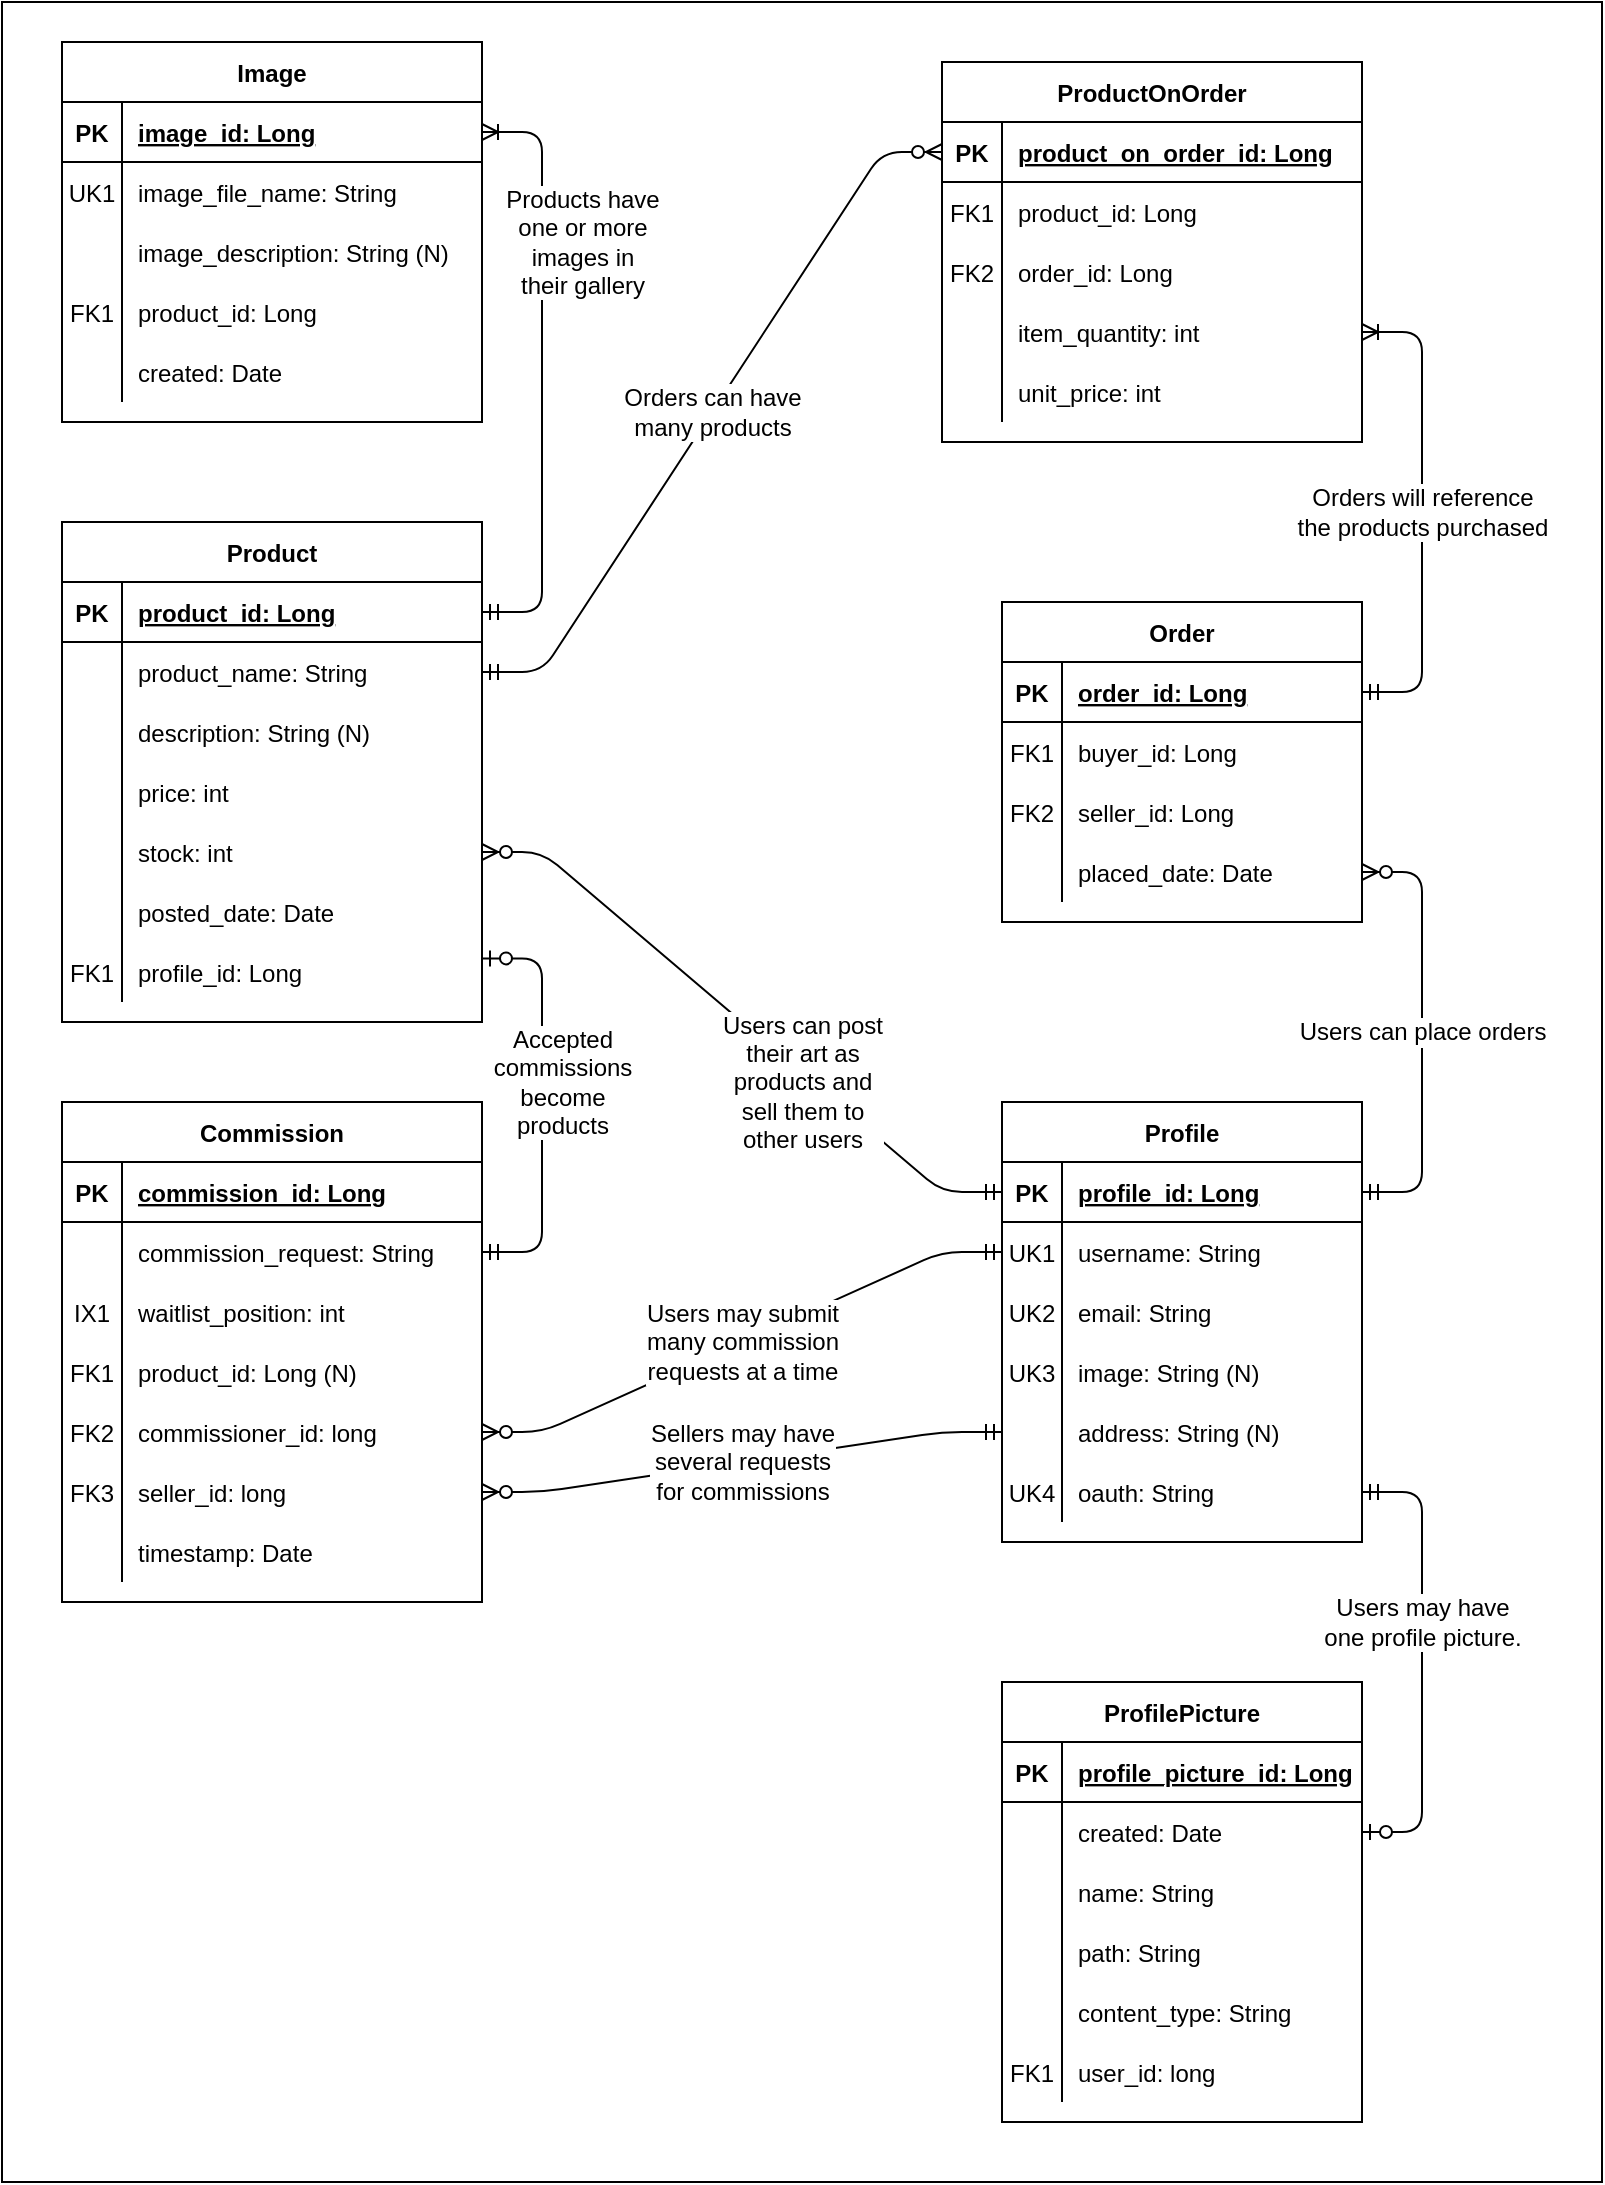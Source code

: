 <mxfile version="13.10.8" type="device"><diagram id="R2lEEEUBdFMjLlhIrx00" name="Page-1"><mxGraphModel dx="-150" dy="1879" grid="1" gridSize="10" guides="1" tooltips="1" connect="1" arrows="1" fold="1" page="1" pageScale="1" pageWidth="850" pageHeight="1100" math="0" shadow="0" extFonts="Permanent Marker^https://fonts.googleapis.com/css?family=Permanent+Marker"><root><mxCell id="0"/><mxCell id="1" parent="0"/><mxCell id="XeQUEniWbdZxxyKvt_oI-1" value="" style="rounded=0;whiteSpace=wrap;html=1;" parent="1" vertex="1"><mxGeometry x="2000" y="-40" width="800" height="1090" as="geometry"/></mxCell><mxCell id="XeQUEniWbdZxxyKvt_oI-2" value="Users can place orders" style="edgeStyle=entityRelationEdgeStyle;fontSize=12;html=1;endArrow=ERzeroToMany;startArrow=ERmandOne;exitX=1;exitY=0.5;exitDx=0;exitDy=0;entryX=1;entryY=0.5;entryDx=0;entryDy=0;" parent="1" source="XeQUEniWbdZxxyKvt_oI-36" target="XeQUEniWbdZxxyKvt_oI-32" edge="1"><mxGeometry width="100" height="100" relative="1" as="geometry"><mxPoint x="2610" y="380" as="sourcePoint"/><mxPoint x="2560" y="395" as="targetPoint"/></mxGeometry></mxCell><mxCell id="XeQUEniWbdZxxyKvt_oI-3" value="Users can post&lt;br&gt;their art as&lt;br&gt;products and&lt;br&gt;sell them to&lt;br&gt;other users" style="edgeStyle=entityRelationEdgeStyle;fontSize=12;html=1;endArrow=ERzeroToMany;startArrow=ERmandOne;exitX=0;exitY=0.5;exitDx=0;exitDy=0;entryX=1;entryY=0.5;entryDx=0;entryDy=0;" parent="1" source="XeQUEniWbdZxxyKvt_oI-36" target="XeQUEniWbdZxxyKvt_oI-70" edge="1"><mxGeometry x="-0.262" y="3" width="100" height="100" relative="1" as="geometry"><mxPoint x="2450" y="530" as="sourcePoint"/><mxPoint x="2270" y="245" as="targetPoint"/><mxPoint as="offset"/></mxGeometry></mxCell><mxCell id="XeQUEniWbdZxxyKvt_oI-6" value="Orders will reference&lt;br&gt;the products purchased" style="edgeStyle=entityRelationEdgeStyle;fontSize=12;html=1;endArrow=ERoneToMany;entryX=1;entryY=0.5;entryDx=0;entryDy=0;exitX=1;exitY=0.5;exitDx=0;exitDy=0;startArrow=ERmandOne;startFill=0;" parent="1" source="XeQUEniWbdZxxyKvt_oI-26" target="XeQUEniWbdZxxyKvt_oI-19" edge="1"><mxGeometry width="100" height="100" relative="1" as="geometry"><mxPoint x="2720" y="115" as="sourcePoint"/><mxPoint x="2620" y="-95" as="targetPoint"/></mxGeometry></mxCell><mxCell id="XeQUEniWbdZxxyKvt_oI-7" value="Products have&lt;br&gt;one or more&lt;br&gt;images in&lt;br&gt;their gallery" style="edgeStyle=entityRelationEdgeStyle;fontSize=12;html=1;endArrow=ERoneToMany;startArrow=ERmandOne;exitX=1;exitY=0.5;exitDx=0;exitDy=0;entryX=1;entryY=0.5;entryDx=0;entryDy=0;" parent="1" source="XeQUEniWbdZxxyKvt_oI-58" target="XeQUEniWbdZxxyKvt_oI-99" edge="1"><mxGeometry x="0.433" y="-20" width="100" height="100" relative="1" as="geometry"><mxPoint x="2300" y="40" as="sourcePoint"/><mxPoint x="2400" y="-60" as="targetPoint"/><mxPoint as="offset"/></mxGeometry></mxCell><mxCell id="XeQUEniWbdZxxyKvt_oI-9" value="ProductOnOrder" style="shape=table;startSize=30;container=1;collapsible=1;childLayout=tableLayout;fixedRows=1;rowLines=0;fontStyle=1;align=center;resizeLast=1;" parent="1" vertex="1"><mxGeometry x="2470" y="-10" width="210" height="190" as="geometry"/></mxCell><mxCell id="XeQUEniWbdZxxyKvt_oI-10" value="" style="shape=partialRectangle;collapsible=0;dropTarget=0;pointerEvents=0;fillColor=none;top=0;left=0;bottom=1;right=0;points=[[0,0.5],[1,0.5]];portConstraint=eastwest;" parent="XeQUEniWbdZxxyKvt_oI-9" vertex="1"><mxGeometry y="30" width="210" height="30" as="geometry"/></mxCell><mxCell id="XeQUEniWbdZxxyKvt_oI-11" value="PK" style="shape=partialRectangle;connectable=0;fillColor=none;top=0;left=0;bottom=0;right=0;fontStyle=1;overflow=hidden;" parent="XeQUEniWbdZxxyKvt_oI-10" vertex="1"><mxGeometry width="30" height="30" as="geometry"/></mxCell><mxCell id="XeQUEniWbdZxxyKvt_oI-12" value="product_on_order_id: Long" style="shape=partialRectangle;connectable=0;fillColor=none;top=0;left=0;bottom=0;right=0;align=left;spacingLeft=6;fontStyle=5;overflow=hidden;" parent="XeQUEniWbdZxxyKvt_oI-10" vertex="1"><mxGeometry x="30" width="180" height="30" as="geometry"/></mxCell><mxCell id="XeQUEniWbdZxxyKvt_oI-13" value="" style="shape=partialRectangle;collapsible=0;dropTarget=0;pointerEvents=0;fillColor=none;top=0;left=0;bottom=0;right=0;points=[[0,0.5],[1,0.5]];portConstraint=eastwest;" parent="XeQUEniWbdZxxyKvt_oI-9" vertex="1"><mxGeometry y="60" width="210" height="30" as="geometry"/></mxCell><mxCell id="XeQUEniWbdZxxyKvt_oI-14" value="FK1" style="shape=partialRectangle;connectable=0;fillColor=none;top=0;left=0;bottom=0;right=0;editable=1;overflow=hidden;" parent="XeQUEniWbdZxxyKvt_oI-13" vertex="1"><mxGeometry width="30" height="30" as="geometry"/></mxCell><mxCell id="XeQUEniWbdZxxyKvt_oI-15" value="product_id: Long" style="shape=partialRectangle;connectable=0;fillColor=none;top=0;left=0;bottom=0;right=0;align=left;spacingLeft=6;overflow=hidden;" parent="XeQUEniWbdZxxyKvt_oI-13" vertex="1"><mxGeometry x="30" width="180" height="30" as="geometry"/></mxCell><mxCell id="XeQUEniWbdZxxyKvt_oI-16" value="" style="shape=partialRectangle;collapsible=0;dropTarget=0;pointerEvents=0;fillColor=none;top=0;left=0;bottom=0;right=0;points=[[0,0.5],[1,0.5]];portConstraint=eastwest;" parent="XeQUEniWbdZxxyKvt_oI-9" vertex="1"><mxGeometry y="90" width="210" height="30" as="geometry"/></mxCell><mxCell id="XeQUEniWbdZxxyKvt_oI-17" value="FK2" style="shape=partialRectangle;connectable=0;fillColor=none;top=0;left=0;bottom=0;right=0;editable=1;overflow=hidden;" parent="XeQUEniWbdZxxyKvt_oI-16" vertex="1"><mxGeometry width="30" height="30" as="geometry"/></mxCell><mxCell id="XeQUEniWbdZxxyKvt_oI-18" value="order_id: Long" style="shape=partialRectangle;connectable=0;fillColor=none;top=0;left=0;bottom=0;right=0;align=left;spacingLeft=6;overflow=hidden;" parent="XeQUEniWbdZxxyKvt_oI-16" vertex="1"><mxGeometry x="30" width="180" height="30" as="geometry"/></mxCell><mxCell id="XeQUEniWbdZxxyKvt_oI-19" value="" style="shape=partialRectangle;collapsible=0;dropTarget=0;pointerEvents=0;fillColor=none;top=0;left=0;bottom=0;right=0;points=[[0,0.5],[1,0.5]];portConstraint=eastwest;" parent="XeQUEniWbdZxxyKvt_oI-9" vertex="1"><mxGeometry y="120" width="210" height="30" as="geometry"/></mxCell><mxCell id="XeQUEniWbdZxxyKvt_oI-20" value="" style="shape=partialRectangle;connectable=0;fillColor=none;top=0;left=0;bottom=0;right=0;editable=1;overflow=hidden;" parent="XeQUEniWbdZxxyKvt_oI-19" vertex="1"><mxGeometry width="30" height="30" as="geometry"/></mxCell><mxCell id="XeQUEniWbdZxxyKvt_oI-21" value="item_quantity: int" style="shape=partialRectangle;connectable=0;fillColor=none;top=0;left=0;bottom=0;right=0;align=left;spacingLeft=6;overflow=hidden;" parent="XeQUEniWbdZxxyKvt_oI-19" vertex="1"><mxGeometry x="30" width="180" height="30" as="geometry"/></mxCell><mxCell id="XeQUEniWbdZxxyKvt_oI-22" value="" style="shape=partialRectangle;collapsible=0;dropTarget=0;pointerEvents=0;fillColor=none;top=0;left=0;bottom=0;right=0;points=[[0,0.5],[1,0.5]];portConstraint=eastwest;" parent="XeQUEniWbdZxxyKvt_oI-9" vertex="1"><mxGeometry y="150" width="210" height="30" as="geometry"/></mxCell><mxCell id="XeQUEniWbdZxxyKvt_oI-23" value="" style="shape=partialRectangle;connectable=0;fillColor=none;top=0;left=0;bottom=0;right=0;editable=1;overflow=hidden;" parent="XeQUEniWbdZxxyKvt_oI-22" vertex="1"><mxGeometry width="30" height="30" as="geometry"/></mxCell><mxCell id="XeQUEniWbdZxxyKvt_oI-24" value="unit_price: int" style="shape=partialRectangle;connectable=0;fillColor=none;top=0;left=0;bottom=0;right=0;align=left;spacingLeft=6;overflow=hidden;" parent="XeQUEniWbdZxxyKvt_oI-22" vertex="1"><mxGeometry x="30" width="180" height="30" as="geometry"/></mxCell><mxCell id="XeQUEniWbdZxxyKvt_oI-25" value="Order" style="shape=table;startSize=30;container=1;collapsible=1;childLayout=tableLayout;fixedRows=1;rowLines=0;fontStyle=1;align=center;resizeLast=1;" parent="1" vertex="1"><mxGeometry x="2500" y="260" width="180" height="160" as="geometry"/></mxCell><mxCell id="XeQUEniWbdZxxyKvt_oI-26" value="" style="shape=partialRectangle;collapsible=0;dropTarget=0;pointerEvents=0;fillColor=none;top=0;left=0;bottom=1;right=0;points=[[0,0.5],[1,0.5]];portConstraint=eastwest;" parent="XeQUEniWbdZxxyKvt_oI-25" vertex="1"><mxGeometry y="30" width="180" height="30" as="geometry"/></mxCell><mxCell id="XeQUEniWbdZxxyKvt_oI-27" value="PK" style="shape=partialRectangle;connectable=0;fillColor=none;top=0;left=0;bottom=0;right=0;fontStyle=1;overflow=hidden;" parent="XeQUEniWbdZxxyKvt_oI-26" vertex="1"><mxGeometry width="30" height="30" as="geometry"/></mxCell><mxCell id="XeQUEniWbdZxxyKvt_oI-28" value="order_id: Long" style="shape=partialRectangle;connectable=0;fillColor=none;top=0;left=0;bottom=0;right=0;align=left;spacingLeft=6;fontStyle=5;overflow=hidden;" parent="XeQUEniWbdZxxyKvt_oI-26" vertex="1"><mxGeometry x="30" width="150" height="30" as="geometry"/></mxCell><mxCell id="XeQUEniWbdZxxyKvt_oI-29" value="" style="shape=partialRectangle;collapsible=0;dropTarget=0;pointerEvents=0;fillColor=none;top=0;left=0;bottom=0;right=0;points=[[0,0.5],[1,0.5]];portConstraint=eastwest;" parent="XeQUEniWbdZxxyKvt_oI-25" vertex="1"><mxGeometry y="60" width="180" height="30" as="geometry"/></mxCell><mxCell id="XeQUEniWbdZxxyKvt_oI-30" value="FK1" style="shape=partialRectangle;connectable=0;fillColor=none;top=0;left=0;bottom=0;right=0;editable=1;overflow=hidden;" parent="XeQUEniWbdZxxyKvt_oI-29" vertex="1"><mxGeometry width="30" height="30" as="geometry"/></mxCell><mxCell id="XeQUEniWbdZxxyKvt_oI-31" value="buyer_id: Long" style="shape=partialRectangle;connectable=0;fillColor=none;top=0;left=0;bottom=0;right=0;align=left;spacingLeft=6;overflow=hidden;" parent="XeQUEniWbdZxxyKvt_oI-29" vertex="1"><mxGeometry x="30" width="150" height="30" as="geometry"/></mxCell><mxCell id="cQWK0lo0YG0EnKL_IOin-21" value="" style="shape=partialRectangle;collapsible=0;dropTarget=0;pointerEvents=0;fillColor=none;top=0;left=0;bottom=0;right=0;points=[[0,0.5],[1,0.5]];portConstraint=eastwest;" vertex="1" parent="XeQUEniWbdZxxyKvt_oI-25"><mxGeometry y="90" width="180" height="30" as="geometry"/></mxCell><mxCell id="cQWK0lo0YG0EnKL_IOin-22" value="FK2" style="shape=partialRectangle;connectable=0;fillColor=none;top=0;left=0;bottom=0;right=0;editable=1;overflow=hidden;" vertex="1" parent="cQWK0lo0YG0EnKL_IOin-21"><mxGeometry width="30" height="30" as="geometry"/></mxCell><mxCell id="cQWK0lo0YG0EnKL_IOin-23" value="seller_id: Long" style="shape=partialRectangle;connectable=0;fillColor=none;top=0;left=0;bottom=0;right=0;align=left;spacingLeft=6;overflow=hidden;" vertex="1" parent="cQWK0lo0YG0EnKL_IOin-21"><mxGeometry x="30" width="150" height="30" as="geometry"/></mxCell><mxCell id="XeQUEniWbdZxxyKvt_oI-32" value="" style="shape=partialRectangle;collapsible=0;dropTarget=0;pointerEvents=0;fillColor=none;top=0;left=0;bottom=0;right=0;points=[[0,0.5],[1,0.5]];portConstraint=eastwest;" parent="XeQUEniWbdZxxyKvt_oI-25" vertex="1"><mxGeometry y="120" width="180" height="30" as="geometry"/></mxCell><mxCell id="XeQUEniWbdZxxyKvt_oI-33" value="" style="shape=partialRectangle;connectable=0;fillColor=none;top=0;left=0;bottom=0;right=0;editable=1;overflow=hidden;" parent="XeQUEniWbdZxxyKvt_oI-32" vertex="1"><mxGeometry width="30" height="30" as="geometry"/></mxCell><mxCell id="XeQUEniWbdZxxyKvt_oI-34" value="placed_date: Date" style="shape=partialRectangle;connectable=0;fillColor=none;top=0;left=0;bottom=0;right=0;align=left;spacingLeft=6;overflow=hidden;" parent="XeQUEniWbdZxxyKvt_oI-32" vertex="1"><mxGeometry x="30" width="150" height="30" as="geometry"/></mxCell><mxCell id="XeQUEniWbdZxxyKvt_oI-35" value="Profile" style="shape=table;startSize=30;container=1;collapsible=1;childLayout=tableLayout;fixedRows=1;rowLines=0;fontStyle=1;align=center;resizeLast=1;" parent="1" vertex="1"><mxGeometry x="2500" y="510" width="180" height="220" as="geometry"/></mxCell><mxCell id="XeQUEniWbdZxxyKvt_oI-36" value="" style="shape=partialRectangle;collapsible=0;dropTarget=0;pointerEvents=0;fillColor=none;top=0;left=0;bottom=1;right=0;points=[[0,0.5],[1,0.5]];portConstraint=eastwest;" parent="XeQUEniWbdZxxyKvt_oI-35" vertex="1"><mxGeometry y="30" width="180" height="30" as="geometry"/></mxCell><mxCell id="XeQUEniWbdZxxyKvt_oI-37" value="PK" style="shape=partialRectangle;connectable=0;fillColor=none;top=0;left=0;bottom=0;right=0;fontStyle=1;overflow=hidden;" parent="XeQUEniWbdZxxyKvt_oI-36" vertex="1"><mxGeometry width="30" height="30" as="geometry"/></mxCell><mxCell id="XeQUEniWbdZxxyKvt_oI-38" value="profile_id: Long" style="shape=partialRectangle;connectable=0;fillColor=none;top=0;left=0;bottom=0;right=0;align=left;spacingLeft=6;fontStyle=5;overflow=hidden;" parent="XeQUEniWbdZxxyKvt_oI-36" vertex="1"><mxGeometry x="30" width="150" height="30" as="geometry"/></mxCell><mxCell id="XeQUEniWbdZxxyKvt_oI-39" value="" style="shape=partialRectangle;collapsible=0;dropTarget=0;pointerEvents=0;fillColor=none;top=0;left=0;bottom=0;right=0;points=[[0,0.5],[1,0.5]];portConstraint=eastwest;" parent="XeQUEniWbdZxxyKvt_oI-35" vertex="1"><mxGeometry y="60" width="180" height="30" as="geometry"/></mxCell><mxCell id="XeQUEniWbdZxxyKvt_oI-40" value="UK1" style="shape=partialRectangle;connectable=0;fillColor=none;top=0;left=0;bottom=0;right=0;editable=1;overflow=hidden;" parent="XeQUEniWbdZxxyKvt_oI-39" vertex="1"><mxGeometry width="30" height="30" as="geometry"/></mxCell><mxCell id="XeQUEniWbdZxxyKvt_oI-41" value="username: String" style="shape=partialRectangle;connectable=0;fillColor=none;top=0;left=0;bottom=0;right=0;align=left;spacingLeft=6;overflow=hidden;" parent="XeQUEniWbdZxxyKvt_oI-39" vertex="1"><mxGeometry x="30" width="150" height="30" as="geometry"/></mxCell><mxCell id="XeQUEniWbdZxxyKvt_oI-45" value="" style="shape=partialRectangle;collapsible=0;dropTarget=0;pointerEvents=0;fillColor=none;top=0;left=0;bottom=0;right=0;points=[[0,0.5],[1,0.5]];portConstraint=eastwest;" parent="XeQUEniWbdZxxyKvt_oI-35" vertex="1"><mxGeometry y="90" width="180" height="30" as="geometry"/></mxCell><mxCell id="XeQUEniWbdZxxyKvt_oI-46" value="UK2" style="shape=partialRectangle;connectable=0;fillColor=none;top=0;left=0;bottom=0;right=0;editable=1;overflow=hidden;" parent="XeQUEniWbdZxxyKvt_oI-45" vertex="1"><mxGeometry width="30" height="30" as="geometry"/></mxCell><mxCell id="XeQUEniWbdZxxyKvt_oI-47" value="email: String" style="shape=partialRectangle;connectable=0;fillColor=none;top=0;left=0;bottom=0;right=0;align=left;spacingLeft=6;overflow=hidden;" parent="XeQUEniWbdZxxyKvt_oI-45" vertex="1"><mxGeometry x="30" width="150" height="30" as="geometry"/></mxCell><mxCell id="XeQUEniWbdZxxyKvt_oI-48" value="" style="shape=partialRectangle;collapsible=0;dropTarget=0;pointerEvents=0;fillColor=none;top=0;left=0;bottom=0;right=0;points=[[0,0.5],[1,0.5]];portConstraint=eastwest;" parent="XeQUEniWbdZxxyKvt_oI-35" vertex="1"><mxGeometry y="120" width="180" height="30" as="geometry"/></mxCell><mxCell id="XeQUEniWbdZxxyKvt_oI-49" value="UK3" style="shape=partialRectangle;connectable=0;fillColor=none;top=0;left=0;bottom=0;right=0;editable=1;overflow=hidden;" parent="XeQUEniWbdZxxyKvt_oI-48" vertex="1"><mxGeometry width="30" height="30" as="geometry"/></mxCell><mxCell id="XeQUEniWbdZxxyKvt_oI-50" value="image: String (N)" style="shape=partialRectangle;connectable=0;fillColor=none;top=0;left=0;bottom=0;right=0;align=left;spacingLeft=6;overflow=hidden;" parent="XeQUEniWbdZxxyKvt_oI-48" vertex="1"><mxGeometry x="30" width="150" height="30" as="geometry"/></mxCell><mxCell id="XeQUEniWbdZxxyKvt_oI-51" value="" style="shape=partialRectangle;collapsible=0;dropTarget=0;pointerEvents=0;fillColor=none;top=0;left=0;bottom=0;right=0;points=[[0,0.5],[1,0.5]];portConstraint=eastwest;" parent="XeQUEniWbdZxxyKvt_oI-35" vertex="1"><mxGeometry y="150" width="180" height="30" as="geometry"/></mxCell><mxCell id="XeQUEniWbdZxxyKvt_oI-52" value="" style="shape=partialRectangle;connectable=0;fillColor=none;top=0;left=0;bottom=0;right=0;editable=1;overflow=hidden;" parent="XeQUEniWbdZxxyKvt_oI-51" vertex="1"><mxGeometry width="30" height="30" as="geometry"/></mxCell><mxCell id="XeQUEniWbdZxxyKvt_oI-53" value="address: String (N)" style="shape=partialRectangle;connectable=0;fillColor=none;top=0;left=0;bottom=0;right=0;align=left;spacingLeft=6;overflow=hidden;" parent="XeQUEniWbdZxxyKvt_oI-51" vertex="1"><mxGeometry x="30" width="150" height="30" as="geometry"/></mxCell><mxCell id="XeQUEniWbdZxxyKvt_oI-54" value="" style="shape=partialRectangle;collapsible=0;dropTarget=0;pointerEvents=0;fillColor=none;top=0;left=0;bottom=0;right=0;points=[[0,0.5],[1,0.5]];portConstraint=eastwest;" parent="XeQUEniWbdZxxyKvt_oI-35" vertex="1"><mxGeometry y="180" width="180" height="30" as="geometry"/></mxCell><mxCell id="XeQUEniWbdZxxyKvt_oI-55" value="UK4" style="shape=partialRectangle;connectable=0;fillColor=none;top=0;left=0;bottom=0;right=0;editable=1;overflow=hidden;" parent="XeQUEniWbdZxxyKvt_oI-54" vertex="1"><mxGeometry width="30" height="30" as="geometry"/></mxCell><mxCell id="XeQUEniWbdZxxyKvt_oI-56" value="oauth: String" style="shape=partialRectangle;connectable=0;fillColor=none;top=0;left=0;bottom=0;right=0;align=left;spacingLeft=6;overflow=hidden;" parent="XeQUEniWbdZxxyKvt_oI-54" vertex="1"><mxGeometry x="30" width="150" height="30" as="geometry"/></mxCell><mxCell id="XeQUEniWbdZxxyKvt_oI-57" value="Product" style="shape=table;startSize=30;container=1;collapsible=1;childLayout=tableLayout;fixedRows=1;rowLines=0;fontStyle=1;align=center;resizeLast=1;" parent="1" vertex="1"><mxGeometry x="2030" y="220" width="210" height="250" as="geometry"/></mxCell><mxCell id="XeQUEniWbdZxxyKvt_oI-58" value="" style="shape=partialRectangle;collapsible=0;dropTarget=0;pointerEvents=0;fillColor=none;top=0;left=0;bottom=1;right=0;points=[[0,0.5],[1,0.5]];portConstraint=eastwest;" parent="XeQUEniWbdZxxyKvt_oI-57" vertex="1"><mxGeometry y="30" width="210" height="30" as="geometry"/></mxCell><mxCell id="XeQUEniWbdZxxyKvt_oI-59" value="PK" style="shape=partialRectangle;connectable=0;fillColor=none;top=0;left=0;bottom=0;right=0;fontStyle=1;overflow=hidden;" parent="XeQUEniWbdZxxyKvt_oI-58" vertex="1"><mxGeometry width="30" height="30" as="geometry"/></mxCell><mxCell id="XeQUEniWbdZxxyKvt_oI-60" value="product_id: Long" style="shape=partialRectangle;connectable=0;fillColor=none;top=0;left=0;bottom=0;right=0;align=left;spacingLeft=6;fontStyle=5;overflow=hidden;" parent="XeQUEniWbdZxxyKvt_oI-58" vertex="1"><mxGeometry x="30" width="180" height="30" as="geometry"/></mxCell><mxCell id="XeQUEniWbdZxxyKvt_oI-61" value="" style="shape=partialRectangle;collapsible=0;dropTarget=0;pointerEvents=0;fillColor=none;top=0;left=0;bottom=0;right=0;points=[[0,0.5],[1,0.5]];portConstraint=eastwest;" parent="XeQUEniWbdZxxyKvt_oI-57" vertex="1"><mxGeometry y="60" width="210" height="30" as="geometry"/></mxCell><mxCell id="XeQUEniWbdZxxyKvt_oI-62" value="" style="shape=partialRectangle;connectable=0;fillColor=none;top=0;left=0;bottom=0;right=0;editable=1;overflow=hidden;" parent="XeQUEniWbdZxxyKvt_oI-61" vertex="1"><mxGeometry width="30" height="30" as="geometry"/></mxCell><mxCell id="XeQUEniWbdZxxyKvt_oI-63" value="product_name: String" style="shape=partialRectangle;connectable=0;fillColor=none;top=0;left=0;bottom=0;right=0;align=left;spacingLeft=6;overflow=hidden;" parent="XeQUEniWbdZxxyKvt_oI-61" vertex="1"><mxGeometry x="30" width="180" height="30" as="geometry"/></mxCell><mxCell id="XeQUEniWbdZxxyKvt_oI-64" value="" style="shape=partialRectangle;collapsible=0;dropTarget=0;pointerEvents=0;fillColor=none;top=0;left=0;bottom=0;right=0;points=[[0,0.5],[1,0.5]];portConstraint=eastwest;" parent="XeQUEniWbdZxxyKvt_oI-57" vertex="1"><mxGeometry y="90" width="210" height="30" as="geometry"/></mxCell><mxCell id="XeQUEniWbdZxxyKvt_oI-65" value="" style="shape=partialRectangle;connectable=0;fillColor=none;top=0;left=0;bottom=0;right=0;editable=1;overflow=hidden;" parent="XeQUEniWbdZxxyKvt_oI-64" vertex="1"><mxGeometry width="30" height="30" as="geometry"/></mxCell><mxCell id="XeQUEniWbdZxxyKvt_oI-66" value="description: String (N)" style="shape=partialRectangle;connectable=0;fillColor=none;top=0;left=0;bottom=0;right=0;align=left;spacingLeft=6;overflow=hidden;" parent="XeQUEniWbdZxxyKvt_oI-64" vertex="1"><mxGeometry x="30" width="180" height="30" as="geometry"/></mxCell><mxCell id="XeQUEniWbdZxxyKvt_oI-67" value="" style="shape=partialRectangle;collapsible=0;dropTarget=0;pointerEvents=0;fillColor=none;top=0;left=0;bottom=0;right=0;points=[[0,0.5],[1,0.5]];portConstraint=eastwest;" parent="XeQUEniWbdZxxyKvt_oI-57" vertex="1"><mxGeometry y="120" width="210" height="30" as="geometry"/></mxCell><mxCell id="XeQUEniWbdZxxyKvt_oI-68" value="" style="shape=partialRectangle;connectable=0;fillColor=none;top=0;left=0;bottom=0;right=0;editable=1;overflow=hidden;" parent="XeQUEniWbdZxxyKvt_oI-67" vertex="1"><mxGeometry width="30" height="30" as="geometry"/></mxCell><mxCell id="XeQUEniWbdZxxyKvt_oI-69" value="price: int" style="shape=partialRectangle;connectable=0;fillColor=none;top=0;left=0;bottom=0;right=0;align=left;spacingLeft=6;overflow=hidden;" parent="XeQUEniWbdZxxyKvt_oI-67" vertex="1"><mxGeometry x="30" width="180" height="30" as="geometry"/></mxCell><mxCell id="XeQUEniWbdZxxyKvt_oI-70" value="" style="shape=partialRectangle;collapsible=0;dropTarget=0;pointerEvents=0;fillColor=none;top=0;left=0;bottom=0;right=0;points=[[0,0.5],[1,0.5]];portConstraint=eastwest;" parent="XeQUEniWbdZxxyKvt_oI-57" vertex="1"><mxGeometry y="150" width="210" height="30" as="geometry"/></mxCell><mxCell id="XeQUEniWbdZxxyKvt_oI-71" value="" style="shape=partialRectangle;connectable=0;fillColor=none;top=0;left=0;bottom=0;right=0;editable=1;overflow=hidden;" parent="XeQUEniWbdZxxyKvt_oI-70" vertex="1"><mxGeometry width="30" height="30" as="geometry"/></mxCell><mxCell id="XeQUEniWbdZxxyKvt_oI-72" value="stock: int" style="shape=partialRectangle;connectable=0;fillColor=none;top=0;left=0;bottom=0;right=0;align=left;spacingLeft=6;overflow=hidden;" parent="XeQUEniWbdZxxyKvt_oI-70" vertex="1"><mxGeometry x="30" width="180" height="30" as="geometry"/></mxCell><mxCell id="XeQUEniWbdZxxyKvt_oI-73" value="" style="shape=partialRectangle;collapsible=0;dropTarget=0;pointerEvents=0;fillColor=none;top=0;left=0;bottom=0;right=0;points=[[0,0.5],[1,0.5]];portConstraint=eastwest;" parent="XeQUEniWbdZxxyKvt_oI-57" vertex="1"><mxGeometry y="180" width="210" height="30" as="geometry"/></mxCell><mxCell id="XeQUEniWbdZxxyKvt_oI-74" value="" style="shape=partialRectangle;connectable=0;fillColor=none;top=0;left=0;bottom=0;right=0;editable=1;overflow=hidden;" parent="XeQUEniWbdZxxyKvt_oI-73" vertex="1"><mxGeometry width="30" height="30" as="geometry"/></mxCell><mxCell id="XeQUEniWbdZxxyKvt_oI-75" value="posted_date: Date" style="shape=partialRectangle;connectable=0;fillColor=none;top=0;left=0;bottom=0;right=0;align=left;spacingLeft=6;overflow=hidden;" parent="XeQUEniWbdZxxyKvt_oI-73" vertex="1"><mxGeometry x="30" width="180" height="30" as="geometry"/></mxCell><mxCell id="XeQUEniWbdZxxyKvt_oI-76" value="" style="shape=partialRectangle;collapsible=0;dropTarget=0;pointerEvents=0;fillColor=none;top=0;left=0;bottom=0;right=0;points=[[0,0.5],[1,0.5]];portConstraint=eastwest;" parent="XeQUEniWbdZxxyKvt_oI-57" vertex="1"><mxGeometry y="210" width="210" height="30" as="geometry"/></mxCell><mxCell id="XeQUEniWbdZxxyKvt_oI-77" value="FK1" style="shape=partialRectangle;connectable=0;fillColor=none;top=0;left=0;bottom=0;right=0;editable=1;overflow=hidden;" parent="XeQUEniWbdZxxyKvt_oI-76" vertex="1"><mxGeometry width="30" height="30" as="geometry"/></mxCell><mxCell id="XeQUEniWbdZxxyKvt_oI-78" value="profile_id: Long" style="shape=partialRectangle;connectable=0;fillColor=none;top=0;left=0;bottom=0;right=0;align=left;spacingLeft=6;overflow=hidden;" parent="XeQUEniWbdZxxyKvt_oI-76" vertex="1"><mxGeometry x="30" width="180" height="30" as="geometry"/></mxCell><mxCell id="XeQUEniWbdZxxyKvt_oI-79" value="Commission" style="shape=table;startSize=30;container=1;collapsible=1;childLayout=tableLayout;fixedRows=1;rowLines=0;fontStyle=1;align=center;resizeLast=1;" parent="1" vertex="1"><mxGeometry x="2030" y="510" width="210" height="250" as="geometry"/></mxCell><mxCell id="XeQUEniWbdZxxyKvt_oI-80" value="" style="shape=partialRectangle;collapsible=0;dropTarget=0;pointerEvents=0;fillColor=none;top=0;left=0;bottom=1;right=0;points=[[0,0.5],[1,0.5]];portConstraint=eastwest;" parent="XeQUEniWbdZxxyKvt_oI-79" vertex="1"><mxGeometry y="30" width="210" height="30" as="geometry"/></mxCell><mxCell id="XeQUEniWbdZxxyKvt_oI-81" value="PK" style="shape=partialRectangle;connectable=0;fillColor=none;top=0;left=0;bottom=0;right=0;fontStyle=1;overflow=hidden;" parent="XeQUEniWbdZxxyKvt_oI-80" vertex="1"><mxGeometry width="30" height="30" as="geometry"/></mxCell><mxCell id="XeQUEniWbdZxxyKvt_oI-82" value="commission_id: Long" style="shape=partialRectangle;connectable=0;fillColor=none;top=0;left=0;bottom=0;right=0;align=left;spacingLeft=6;fontStyle=5;overflow=hidden;" parent="XeQUEniWbdZxxyKvt_oI-80" vertex="1"><mxGeometry x="30" width="180" height="30" as="geometry"/></mxCell><mxCell id="XeQUEniWbdZxxyKvt_oI-83" value="" style="shape=partialRectangle;collapsible=0;dropTarget=0;pointerEvents=0;fillColor=none;top=0;left=0;bottom=0;right=0;points=[[0,0.5],[1,0.5]];portConstraint=eastwest;" parent="XeQUEniWbdZxxyKvt_oI-79" vertex="1"><mxGeometry y="60" width="210" height="30" as="geometry"/></mxCell><mxCell id="XeQUEniWbdZxxyKvt_oI-84" value="" style="shape=partialRectangle;connectable=0;fillColor=none;top=0;left=0;bottom=0;right=0;editable=1;overflow=hidden;" parent="XeQUEniWbdZxxyKvt_oI-83" vertex="1"><mxGeometry width="30" height="30" as="geometry"/></mxCell><mxCell id="XeQUEniWbdZxxyKvt_oI-85" value="commission_request: String" style="shape=partialRectangle;connectable=0;fillColor=none;top=0;left=0;bottom=0;right=0;align=left;spacingLeft=6;overflow=hidden;" parent="XeQUEniWbdZxxyKvt_oI-83" vertex="1"><mxGeometry x="30" width="180" height="30" as="geometry"/></mxCell><mxCell id="XeQUEniWbdZxxyKvt_oI-86" value="" style="shape=partialRectangle;collapsible=0;dropTarget=0;pointerEvents=0;fillColor=none;top=0;left=0;bottom=0;right=0;points=[[0,0.5],[1,0.5]];portConstraint=eastwest;" parent="XeQUEniWbdZxxyKvt_oI-79" vertex="1"><mxGeometry y="90" width="210" height="30" as="geometry"/></mxCell><mxCell id="XeQUEniWbdZxxyKvt_oI-87" value="IX1" style="shape=partialRectangle;connectable=0;fillColor=none;top=0;left=0;bottom=0;right=0;editable=1;overflow=hidden;" parent="XeQUEniWbdZxxyKvt_oI-86" vertex="1"><mxGeometry width="30" height="30" as="geometry"/></mxCell><mxCell id="XeQUEniWbdZxxyKvt_oI-88" value="waitlist_position: int" style="shape=partialRectangle;connectable=0;fillColor=none;top=0;left=0;bottom=0;right=0;align=left;spacingLeft=6;overflow=hidden;" parent="XeQUEniWbdZxxyKvt_oI-86" vertex="1"><mxGeometry x="30" width="180" height="30" as="geometry"/></mxCell><mxCell id="XeQUEniWbdZxxyKvt_oI-89" value="" style="shape=partialRectangle;collapsible=0;dropTarget=0;pointerEvents=0;fillColor=none;top=0;left=0;bottom=0;right=0;points=[[0,0.5],[1,0.5]];portConstraint=eastwest;" parent="XeQUEniWbdZxxyKvt_oI-79" vertex="1"><mxGeometry y="120" width="210" height="30" as="geometry"/></mxCell><mxCell id="XeQUEniWbdZxxyKvt_oI-90" value="FK1" style="shape=partialRectangle;connectable=0;fillColor=none;top=0;left=0;bottom=0;right=0;editable=1;overflow=hidden;" parent="XeQUEniWbdZxxyKvt_oI-89" vertex="1"><mxGeometry width="30" height="30" as="geometry"/></mxCell><mxCell id="XeQUEniWbdZxxyKvt_oI-91" value="product_id: Long (N)" style="shape=partialRectangle;connectable=0;fillColor=none;top=0;left=0;bottom=0;right=0;align=left;spacingLeft=6;overflow=hidden;" parent="XeQUEniWbdZxxyKvt_oI-89" vertex="1"><mxGeometry x="30" width="180" height="30" as="geometry"/></mxCell><mxCell id="XeQUEniWbdZxxyKvt_oI-92" value="" style="shape=partialRectangle;collapsible=0;dropTarget=0;pointerEvents=0;fillColor=none;top=0;left=0;bottom=0;right=0;points=[[0,0.5],[1,0.5]];portConstraint=eastwest;" parent="XeQUEniWbdZxxyKvt_oI-79" vertex="1"><mxGeometry y="150" width="210" height="30" as="geometry"/></mxCell><mxCell id="XeQUEniWbdZxxyKvt_oI-93" value="FK2" style="shape=partialRectangle;connectable=0;fillColor=none;top=0;left=0;bottom=0;right=0;editable=1;overflow=hidden;" parent="XeQUEniWbdZxxyKvt_oI-92" vertex="1"><mxGeometry width="30" height="30" as="geometry"/></mxCell><mxCell id="XeQUEniWbdZxxyKvt_oI-94" value="commissioner_id: long" style="shape=partialRectangle;connectable=0;fillColor=none;top=0;left=0;bottom=0;right=0;align=left;spacingLeft=6;overflow=hidden;" parent="XeQUEniWbdZxxyKvt_oI-92" vertex="1"><mxGeometry x="30" width="180" height="30" as="geometry"/></mxCell><mxCell id="XeQUEniWbdZxxyKvt_oI-114" value="" style="shape=partialRectangle;collapsible=0;dropTarget=0;pointerEvents=0;fillColor=none;top=0;left=0;bottom=0;right=0;points=[[0,0.5],[1,0.5]];portConstraint=eastwest;" parent="XeQUEniWbdZxxyKvt_oI-79" vertex="1"><mxGeometry y="180" width="210" height="30" as="geometry"/></mxCell><mxCell id="XeQUEniWbdZxxyKvt_oI-115" value="FK3" style="shape=partialRectangle;connectable=0;fillColor=none;top=0;left=0;bottom=0;right=0;editable=1;overflow=hidden;" parent="XeQUEniWbdZxxyKvt_oI-114" vertex="1"><mxGeometry width="30" height="30" as="geometry"/></mxCell><mxCell id="XeQUEniWbdZxxyKvt_oI-116" value="seller_id: long" style="shape=partialRectangle;connectable=0;fillColor=none;top=0;left=0;bottom=0;right=0;align=left;spacingLeft=6;overflow=hidden;" parent="XeQUEniWbdZxxyKvt_oI-114" vertex="1"><mxGeometry x="30" width="180" height="30" as="geometry"/></mxCell><mxCell id="XeQUEniWbdZxxyKvt_oI-95" value="" style="shape=partialRectangle;collapsible=0;dropTarget=0;pointerEvents=0;fillColor=none;top=0;left=0;bottom=0;right=0;points=[[0,0.5],[1,0.5]];portConstraint=eastwest;" parent="XeQUEniWbdZxxyKvt_oI-79" vertex="1"><mxGeometry y="210" width="210" height="30" as="geometry"/></mxCell><mxCell id="XeQUEniWbdZxxyKvt_oI-96" value="" style="shape=partialRectangle;connectable=0;fillColor=none;top=0;left=0;bottom=0;right=0;editable=1;overflow=hidden;" parent="XeQUEniWbdZxxyKvt_oI-95" vertex="1"><mxGeometry width="30" height="30" as="geometry"/></mxCell><mxCell id="XeQUEniWbdZxxyKvt_oI-97" value="timestamp: Date" style="shape=partialRectangle;connectable=0;fillColor=none;top=0;left=0;bottom=0;right=0;align=left;spacingLeft=6;overflow=hidden;" parent="XeQUEniWbdZxxyKvt_oI-95" vertex="1"><mxGeometry x="30" width="180" height="30" as="geometry"/></mxCell><mxCell id="XeQUEniWbdZxxyKvt_oI-98" value="Image" style="shape=table;startSize=30;container=1;collapsible=1;childLayout=tableLayout;fixedRows=1;rowLines=0;fontStyle=1;align=center;resizeLast=1;" parent="1" vertex="1"><mxGeometry x="2030" y="-20" width="210" height="190" as="geometry"/></mxCell><mxCell id="XeQUEniWbdZxxyKvt_oI-99" value="" style="shape=partialRectangle;collapsible=0;dropTarget=0;pointerEvents=0;fillColor=none;top=0;left=0;bottom=1;right=0;points=[[0,0.5],[1,0.5]];portConstraint=eastwest;" parent="XeQUEniWbdZxxyKvt_oI-98" vertex="1"><mxGeometry y="30" width="210" height="30" as="geometry"/></mxCell><mxCell id="XeQUEniWbdZxxyKvt_oI-100" value="PK" style="shape=partialRectangle;connectable=0;fillColor=none;top=0;left=0;bottom=0;right=0;fontStyle=1;overflow=hidden;" parent="XeQUEniWbdZxxyKvt_oI-99" vertex="1"><mxGeometry width="30" height="30" as="geometry"/></mxCell><mxCell id="XeQUEniWbdZxxyKvt_oI-101" value="image_id: Long" style="shape=partialRectangle;connectable=0;fillColor=none;top=0;left=0;bottom=0;right=0;align=left;spacingLeft=6;fontStyle=5;overflow=hidden;" parent="XeQUEniWbdZxxyKvt_oI-99" vertex="1"><mxGeometry x="30" width="180" height="30" as="geometry"/></mxCell><mxCell id="XeQUEniWbdZxxyKvt_oI-102" value="" style="shape=partialRectangle;collapsible=0;dropTarget=0;pointerEvents=0;fillColor=none;top=0;left=0;bottom=0;right=0;points=[[0,0.5],[1,0.5]];portConstraint=eastwest;" parent="XeQUEniWbdZxxyKvt_oI-98" vertex="1"><mxGeometry y="60" width="210" height="30" as="geometry"/></mxCell><mxCell id="XeQUEniWbdZxxyKvt_oI-103" value="UK1" style="shape=partialRectangle;connectable=0;fillColor=none;top=0;left=0;bottom=0;right=0;editable=1;overflow=hidden;" parent="XeQUEniWbdZxxyKvt_oI-102" vertex="1"><mxGeometry width="30" height="30" as="geometry"/></mxCell><mxCell id="XeQUEniWbdZxxyKvt_oI-104" value="image_file_name: String" style="shape=partialRectangle;connectable=0;fillColor=none;top=0;left=0;bottom=0;right=0;align=left;spacingLeft=6;overflow=hidden;" parent="XeQUEniWbdZxxyKvt_oI-102" vertex="1"><mxGeometry x="30" width="180" height="30" as="geometry"/></mxCell><mxCell id="XeQUEniWbdZxxyKvt_oI-105" value="" style="shape=partialRectangle;collapsible=0;dropTarget=0;pointerEvents=0;fillColor=none;top=0;left=0;bottom=0;right=0;points=[[0,0.5],[1,0.5]];portConstraint=eastwest;" parent="XeQUEniWbdZxxyKvt_oI-98" vertex="1"><mxGeometry y="90" width="210" height="30" as="geometry"/></mxCell><mxCell id="XeQUEniWbdZxxyKvt_oI-106" value="" style="shape=partialRectangle;connectable=0;fillColor=none;top=0;left=0;bottom=0;right=0;editable=1;overflow=hidden;" parent="XeQUEniWbdZxxyKvt_oI-105" vertex="1"><mxGeometry width="30" height="30" as="geometry"/></mxCell><mxCell id="XeQUEniWbdZxxyKvt_oI-107" value="image_description: String (N)" style="shape=partialRectangle;connectable=0;fillColor=none;top=0;left=0;bottom=0;right=0;align=left;spacingLeft=6;overflow=hidden;" parent="XeQUEniWbdZxxyKvt_oI-105" vertex="1"><mxGeometry x="30" width="180" height="30" as="geometry"/></mxCell><mxCell id="XeQUEniWbdZxxyKvt_oI-108" value="" style="shape=partialRectangle;collapsible=0;dropTarget=0;pointerEvents=0;fillColor=none;top=0;left=0;bottom=0;right=0;points=[[0,0.5],[1,0.5]];portConstraint=eastwest;" parent="XeQUEniWbdZxxyKvt_oI-98" vertex="1"><mxGeometry y="120" width="210" height="30" as="geometry"/></mxCell><mxCell id="XeQUEniWbdZxxyKvt_oI-109" value="FK1" style="shape=partialRectangle;connectable=0;fillColor=none;top=0;left=0;bottom=0;right=0;editable=1;overflow=hidden;" parent="XeQUEniWbdZxxyKvt_oI-108" vertex="1"><mxGeometry width="30" height="30" as="geometry"/></mxCell><mxCell id="XeQUEniWbdZxxyKvt_oI-110" value="product_id: Long" style="shape=partialRectangle;connectable=0;fillColor=none;top=0;left=0;bottom=0;right=0;align=left;spacingLeft=6;overflow=hidden;" parent="XeQUEniWbdZxxyKvt_oI-108" vertex="1"><mxGeometry x="30" width="180" height="30" as="geometry"/></mxCell><mxCell id="XeQUEniWbdZxxyKvt_oI-111" value="" style="shape=partialRectangle;collapsible=0;dropTarget=0;pointerEvents=0;fillColor=none;top=0;left=0;bottom=0;right=0;points=[[0,0.5],[1,0.5]];portConstraint=eastwest;" parent="XeQUEniWbdZxxyKvt_oI-98" vertex="1"><mxGeometry y="150" width="210" height="30" as="geometry"/></mxCell><mxCell id="XeQUEniWbdZxxyKvt_oI-112" value="" style="shape=partialRectangle;connectable=0;fillColor=none;top=0;left=0;bottom=0;right=0;editable=1;overflow=hidden;" parent="XeQUEniWbdZxxyKvt_oI-111" vertex="1"><mxGeometry width="30" height="30" as="geometry"/></mxCell><mxCell id="XeQUEniWbdZxxyKvt_oI-113" value="created: Date" style="shape=partialRectangle;connectable=0;fillColor=none;top=0;left=0;bottom=0;right=0;align=left;spacingLeft=6;overflow=hidden;" parent="XeQUEniWbdZxxyKvt_oI-111" vertex="1"><mxGeometry x="30" width="180" height="30" as="geometry"/></mxCell><mxCell id="XeQUEniWbdZxxyKvt_oI-117" value="Users may submit&lt;br&gt;many commission&lt;br&gt;requests at a time" style="edgeStyle=entityRelationEdgeStyle;fontSize=12;html=1;endArrow=ERzeroToMany;startArrow=ERmandOne;entryX=1;entryY=0.5;entryDx=0;entryDy=0;exitX=0;exitY=0.5;exitDx=0;exitDy=0;" parent="1" source="XeQUEniWbdZxxyKvt_oI-39" target="XeQUEniWbdZxxyKvt_oI-92" edge="1"><mxGeometry width="100" height="100" relative="1" as="geometry"><mxPoint x="1960" y="740" as="sourcePoint"/><mxPoint x="2060" y="640" as="targetPoint"/></mxGeometry></mxCell><mxCell id="XeQUEniWbdZxxyKvt_oI-118" value="Sellers may have&lt;br&gt;several requests&lt;br&gt;for commissions" style="edgeStyle=entityRelationEdgeStyle;fontSize=12;html=1;endArrow=ERzeroToMany;startArrow=ERmandOne;entryX=1;entryY=0.5;entryDx=0;entryDy=0;exitX=0;exitY=0.5;exitDx=0;exitDy=0;" parent="1" source="XeQUEniWbdZxxyKvt_oI-51" target="XeQUEniWbdZxxyKvt_oI-114" edge="1"><mxGeometry width="100" height="100" relative="1" as="geometry"><mxPoint x="1960" y="720" as="sourcePoint"/><mxPoint x="2060" y="620" as="targetPoint"/></mxGeometry></mxCell><mxCell id="XeQUEniWbdZxxyKvt_oI-4" value="Accepted&lt;br&gt;commissions&lt;br&gt;become&lt;br&gt;products" style="edgeStyle=entityRelationEdgeStyle;fontSize=12;html=1;endArrow=ERzeroToOne;startArrow=ERmandOne;exitX=1;exitY=0.5;exitDx=0;exitDy=0;entryX=1;entryY=0.273;entryDx=0;entryDy=0;entryPerimeter=0;" parent="1" source="XeQUEniWbdZxxyKvt_oI-83" target="XeQUEniWbdZxxyKvt_oI-76" edge="1"><mxGeometry x="0.112" y="-10" width="100" height="100" relative="1" as="geometry"><mxPoint x="2330" y="470" as="sourcePoint"/><mxPoint x="2330" y="645" as="targetPoint"/><mxPoint as="offset"/></mxGeometry></mxCell><mxCell id="XeQUEniWbdZxxyKvt_oI-119" value="Orders can have&lt;br&gt;many products" style="edgeStyle=entityRelationEdgeStyle;fontSize=12;html=1;endArrow=ERzeroToMany;startArrow=ERmandOne;entryX=0;entryY=0.5;entryDx=0;entryDy=0;exitX=1;exitY=0.5;exitDx=0;exitDy=0;" parent="1" source="XeQUEniWbdZxxyKvt_oI-61" target="XeQUEniWbdZxxyKvt_oI-10" edge="1"><mxGeometry width="100" height="100" relative="1" as="geometry"><mxPoint x="2320" y="250" as="sourcePoint"/><mxPoint x="2420" y="150" as="targetPoint"/></mxGeometry></mxCell><mxCell id="cQWK0lo0YG0EnKL_IOin-1" value="ProfilePicture" style="shape=table;startSize=30;container=1;collapsible=1;childLayout=tableLayout;fixedRows=1;rowLines=0;fontStyle=1;align=center;resizeLast=1;" vertex="1" parent="1"><mxGeometry x="2500" y="800" width="180" height="220" as="geometry"/></mxCell><mxCell id="cQWK0lo0YG0EnKL_IOin-2" value="" style="shape=partialRectangle;collapsible=0;dropTarget=0;pointerEvents=0;fillColor=none;top=0;left=0;bottom=1;right=0;points=[[0,0.5],[1,0.5]];portConstraint=eastwest;" vertex="1" parent="cQWK0lo0YG0EnKL_IOin-1"><mxGeometry y="30" width="180" height="30" as="geometry"/></mxCell><mxCell id="cQWK0lo0YG0EnKL_IOin-3" value="PK" style="shape=partialRectangle;connectable=0;fillColor=none;top=0;left=0;bottom=0;right=0;fontStyle=1;overflow=hidden;" vertex="1" parent="cQWK0lo0YG0EnKL_IOin-2"><mxGeometry width="30" height="30" as="geometry"/></mxCell><mxCell id="cQWK0lo0YG0EnKL_IOin-4" value="profile_picture_id: Long" style="shape=partialRectangle;connectable=0;fillColor=none;top=0;left=0;bottom=0;right=0;align=left;spacingLeft=6;fontStyle=5;overflow=hidden;" vertex="1" parent="cQWK0lo0YG0EnKL_IOin-2"><mxGeometry x="30" width="150" height="30" as="geometry"/></mxCell><mxCell id="cQWK0lo0YG0EnKL_IOin-5" value="" style="shape=partialRectangle;collapsible=0;dropTarget=0;pointerEvents=0;fillColor=none;top=0;left=0;bottom=0;right=0;points=[[0,0.5],[1,0.5]];portConstraint=eastwest;" vertex="1" parent="cQWK0lo0YG0EnKL_IOin-1"><mxGeometry y="60" width="180" height="30" as="geometry"/></mxCell><mxCell id="cQWK0lo0YG0EnKL_IOin-6" value="" style="shape=partialRectangle;connectable=0;fillColor=none;top=0;left=0;bottom=0;right=0;editable=1;overflow=hidden;" vertex="1" parent="cQWK0lo0YG0EnKL_IOin-5"><mxGeometry width="30" height="30" as="geometry"/></mxCell><mxCell id="cQWK0lo0YG0EnKL_IOin-7" value="created: Date" style="shape=partialRectangle;connectable=0;fillColor=none;top=0;left=0;bottom=0;right=0;align=left;spacingLeft=6;overflow=hidden;" vertex="1" parent="cQWK0lo0YG0EnKL_IOin-5"><mxGeometry x="30" width="150" height="30" as="geometry"/></mxCell><mxCell id="cQWK0lo0YG0EnKL_IOin-8" value="" style="shape=partialRectangle;collapsible=0;dropTarget=0;pointerEvents=0;fillColor=none;top=0;left=0;bottom=0;right=0;points=[[0,0.5],[1,0.5]];portConstraint=eastwest;" vertex="1" parent="cQWK0lo0YG0EnKL_IOin-1"><mxGeometry y="90" width="180" height="30" as="geometry"/></mxCell><mxCell id="cQWK0lo0YG0EnKL_IOin-9" value="" style="shape=partialRectangle;connectable=0;fillColor=none;top=0;left=0;bottom=0;right=0;editable=1;overflow=hidden;" vertex="1" parent="cQWK0lo0YG0EnKL_IOin-8"><mxGeometry width="30" height="30" as="geometry"/></mxCell><mxCell id="cQWK0lo0YG0EnKL_IOin-10" value="name: String" style="shape=partialRectangle;connectable=0;fillColor=none;top=0;left=0;bottom=0;right=0;align=left;spacingLeft=6;overflow=hidden;" vertex="1" parent="cQWK0lo0YG0EnKL_IOin-8"><mxGeometry x="30" width="150" height="30" as="geometry"/></mxCell><mxCell id="cQWK0lo0YG0EnKL_IOin-11" value="" style="shape=partialRectangle;collapsible=0;dropTarget=0;pointerEvents=0;fillColor=none;top=0;left=0;bottom=0;right=0;points=[[0,0.5],[1,0.5]];portConstraint=eastwest;" vertex="1" parent="cQWK0lo0YG0EnKL_IOin-1"><mxGeometry y="120" width="180" height="30" as="geometry"/></mxCell><mxCell id="cQWK0lo0YG0EnKL_IOin-12" value="" style="shape=partialRectangle;connectable=0;fillColor=none;top=0;left=0;bottom=0;right=0;editable=1;overflow=hidden;" vertex="1" parent="cQWK0lo0YG0EnKL_IOin-11"><mxGeometry width="30" height="30" as="geometry"/></mxCell><mxCell id="cQWK0lo0YG0EnKL_IOin-13" value="path: String" style="shape=partialRectangle;connectable=0;fillColor=none;top=0;left=0;bottom=0;right=0;align=left;spacingLeft=6;overflow=hidden;" vertex="1" parent="cQWK0lo0YG0EnKL_IOin-11"><mxGeometry x="30" width="150" height="30" as="geometry"/></mxCell><mxCell id="cQWK0lo0YG0EnKL_IOin-14" value="" style="shape=partialRectangle;collapsible=0;dropTarget=0;pointerEvents=0;fillColor=none;top=0;left=0;bottom=0;right=0;points=[[0,0.5],[1,0.5]];portConstraint=eastwest;" vertex="1" parent="cQWK0lo0YG0EnKL_IOin-1"><mxGeometry y="150" width="180" height="30" as="geometry"/></mxCell><mxCell id="cQWK0lo0YG0EnKL_IOin-15" value="" style="shape=partialRectangle;connectable=0;fillColor=none;top=0;left=0;bottom=0;right=0;editable=1;overflow=hidden;" vertex="1" parent="cQWK0lo0YG0EnKL_IOin-14"><mxGeometry width="30" height="30" as="geometry"/></mxCell><mxCell id="cQWK0lo0YG0EnKL_IOin-16" value="content_type: String" style="shape=partialRectangle;connectable=0;fillColor=none;top=0;left=0;bottom=0;right=0;align=left;spacingLeft=6;overflow=hidden;" vertex="1" parent="cQWK0lo0YG0EnKL_IOin-14"><mxGeometry x="30" width="150" height="30" as="geometry"/></mxCell><mxCell id="cQWK0lo0YG0EnKL_IOin-17" value="" style="shape=partialRectangle;collapsible=0;dropTarget=0;pointerEvents=0;fillColor=none;top=0;left=0;bottom=0;right=0;points=[[0,0.5],[1,0.5]];portConstraint=eastwest;" vertex="1" parent="cQWK0lo0YG0EnKL_IOin-1"><mxGeometry y="180" width="180" height="30" as="geometry"/></mxCell><mxCell id="cQWK0lo0YG0EnKL_IOin-18" value="FK1" style="shape=partialRectangle;connectable=0;fillColor=none;top=0;left=0;bottom=0;right=0;editable=1;overflow=hidden;" vertex="1" parent="cQWK0lo0YG0EnKL_IOin-17"><mxGeometry width="30" height="30" as="geometry"/></mxCell><mxCell id="cQWK0lo0YG0EnKL_IOin-19" value="user_id: long" style="shape=partialRectangle;connectable=0;fillColor=none;top=0;left=0;bottom=0;right=0;align=left;spacingLeft=6;overflow=hidden;" vertex="1" parent="cQWK0lo0YG0EnKL_IOin-17"><mxGeometry x="30" width="150" height="30" as="geometry"/></mxCell><mxCell id="cQWK0lo0YG0EnKL_IOin-20" value="Users may have&lt;br&gt;one profile picture." style="edgeStyle=entityRelationEdgeStyle;fontSize=12;html=1;endArrow=ERzeroToOne;startArrow=ERmandOne;exitX=1;exitY=0.5;exitDx=0;exitDy=0;entryX=1;entryY=0.5;entryDx=0;entryDy=0;" edge="1" parent="1" source="XeQUEniWbdZxxyKvt_oI-54" target="cQWK0lo0YG0EnKL_IOin-5"><mxGeometry x="-0.174" width="100" height="100" relative="1" as="geometry"><mxPoint x="2560" y="880" as="sourcePoint"/><mxPoint x="2660" y="780" as="targetPoint"/><mxPoint as="offset"/></mxGeometry></mxCell></root></mxGraphModel></diagram></mxfile>